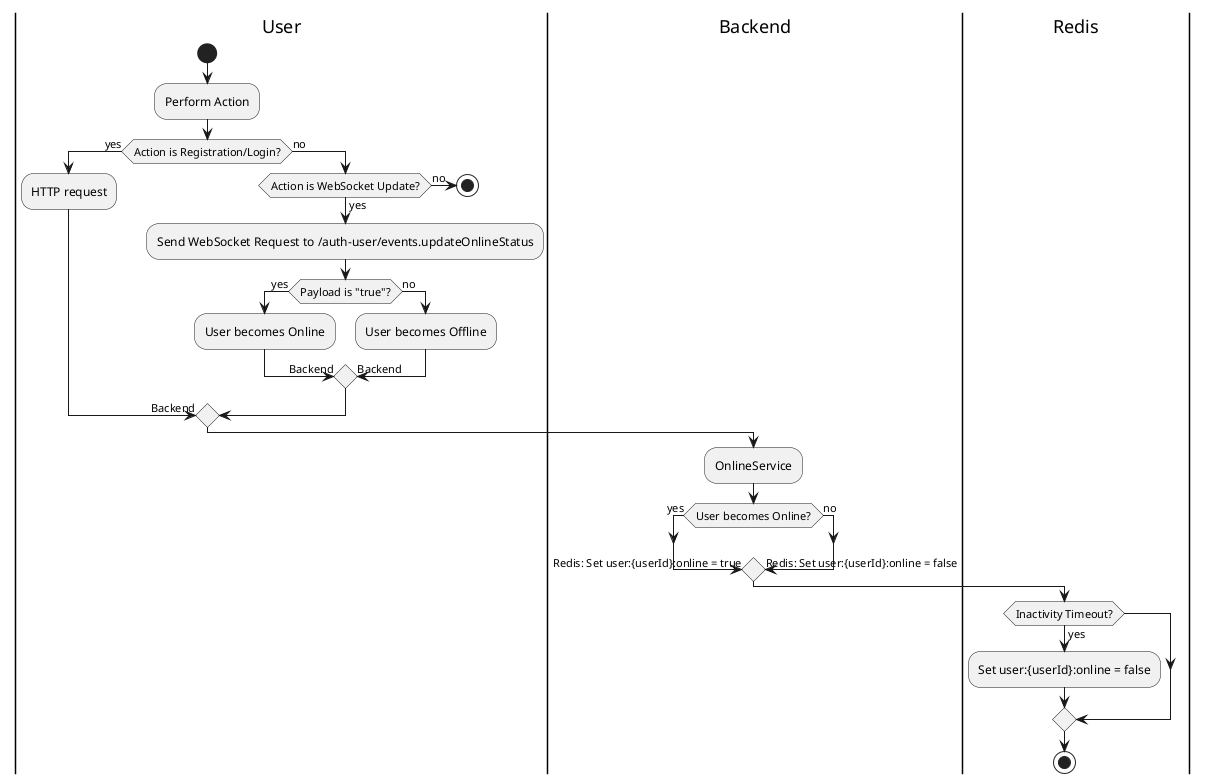 @startuml
|User|
start
:Perform Action;
if (Action is Registration/Login?) then (yes)
  :HTTP request;
  -> Backend;
else (no)
  if (Action is WebSocket Update?) then (yes)
    :Send WebSocket Request to /auth-user/events.updateOnlineStatus;
    if (Payload is "true"?) then (yes)
      :User becomes Online;
      -> Backend;
    else (no)
      :User becomes Offline;
      -> Backend;
    endif
  else (no)
    stop
  endif
endif

|Backend|
:OnlineService;
if (User becomes Online?) then (yes)
  -> Redis: Set user:{userId}:online = true;
else (no)
  -> Redis: Set user:{userId}:online = false;
endif

|Redis|
if (Inactivity Timeout?) then (yes)
  :Set user:{userId}:online = false;
endif
stop
@enduml
